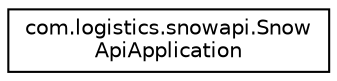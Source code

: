 digraph "Graphical Class Hierarchy"
{
 // LATEX_PDF_SIZE
  edge [fontname="Helvetica",fontsize="10",labelfontname="Helvetica",labelfontsize="10"];
  node [fontname="Helvetica",fontsize="10",shape=record];
  rankdir="LR";
  Node0 [label="com.logistics.snowapi.Snow\lApiApplication",height=0.2,width=0.4,color="black", fillcolor="white", style="filled",URL="$classcom_1_1logistics_1_1snowapi_1_1SnowApiApplication.html",tooltip=" "];
}
